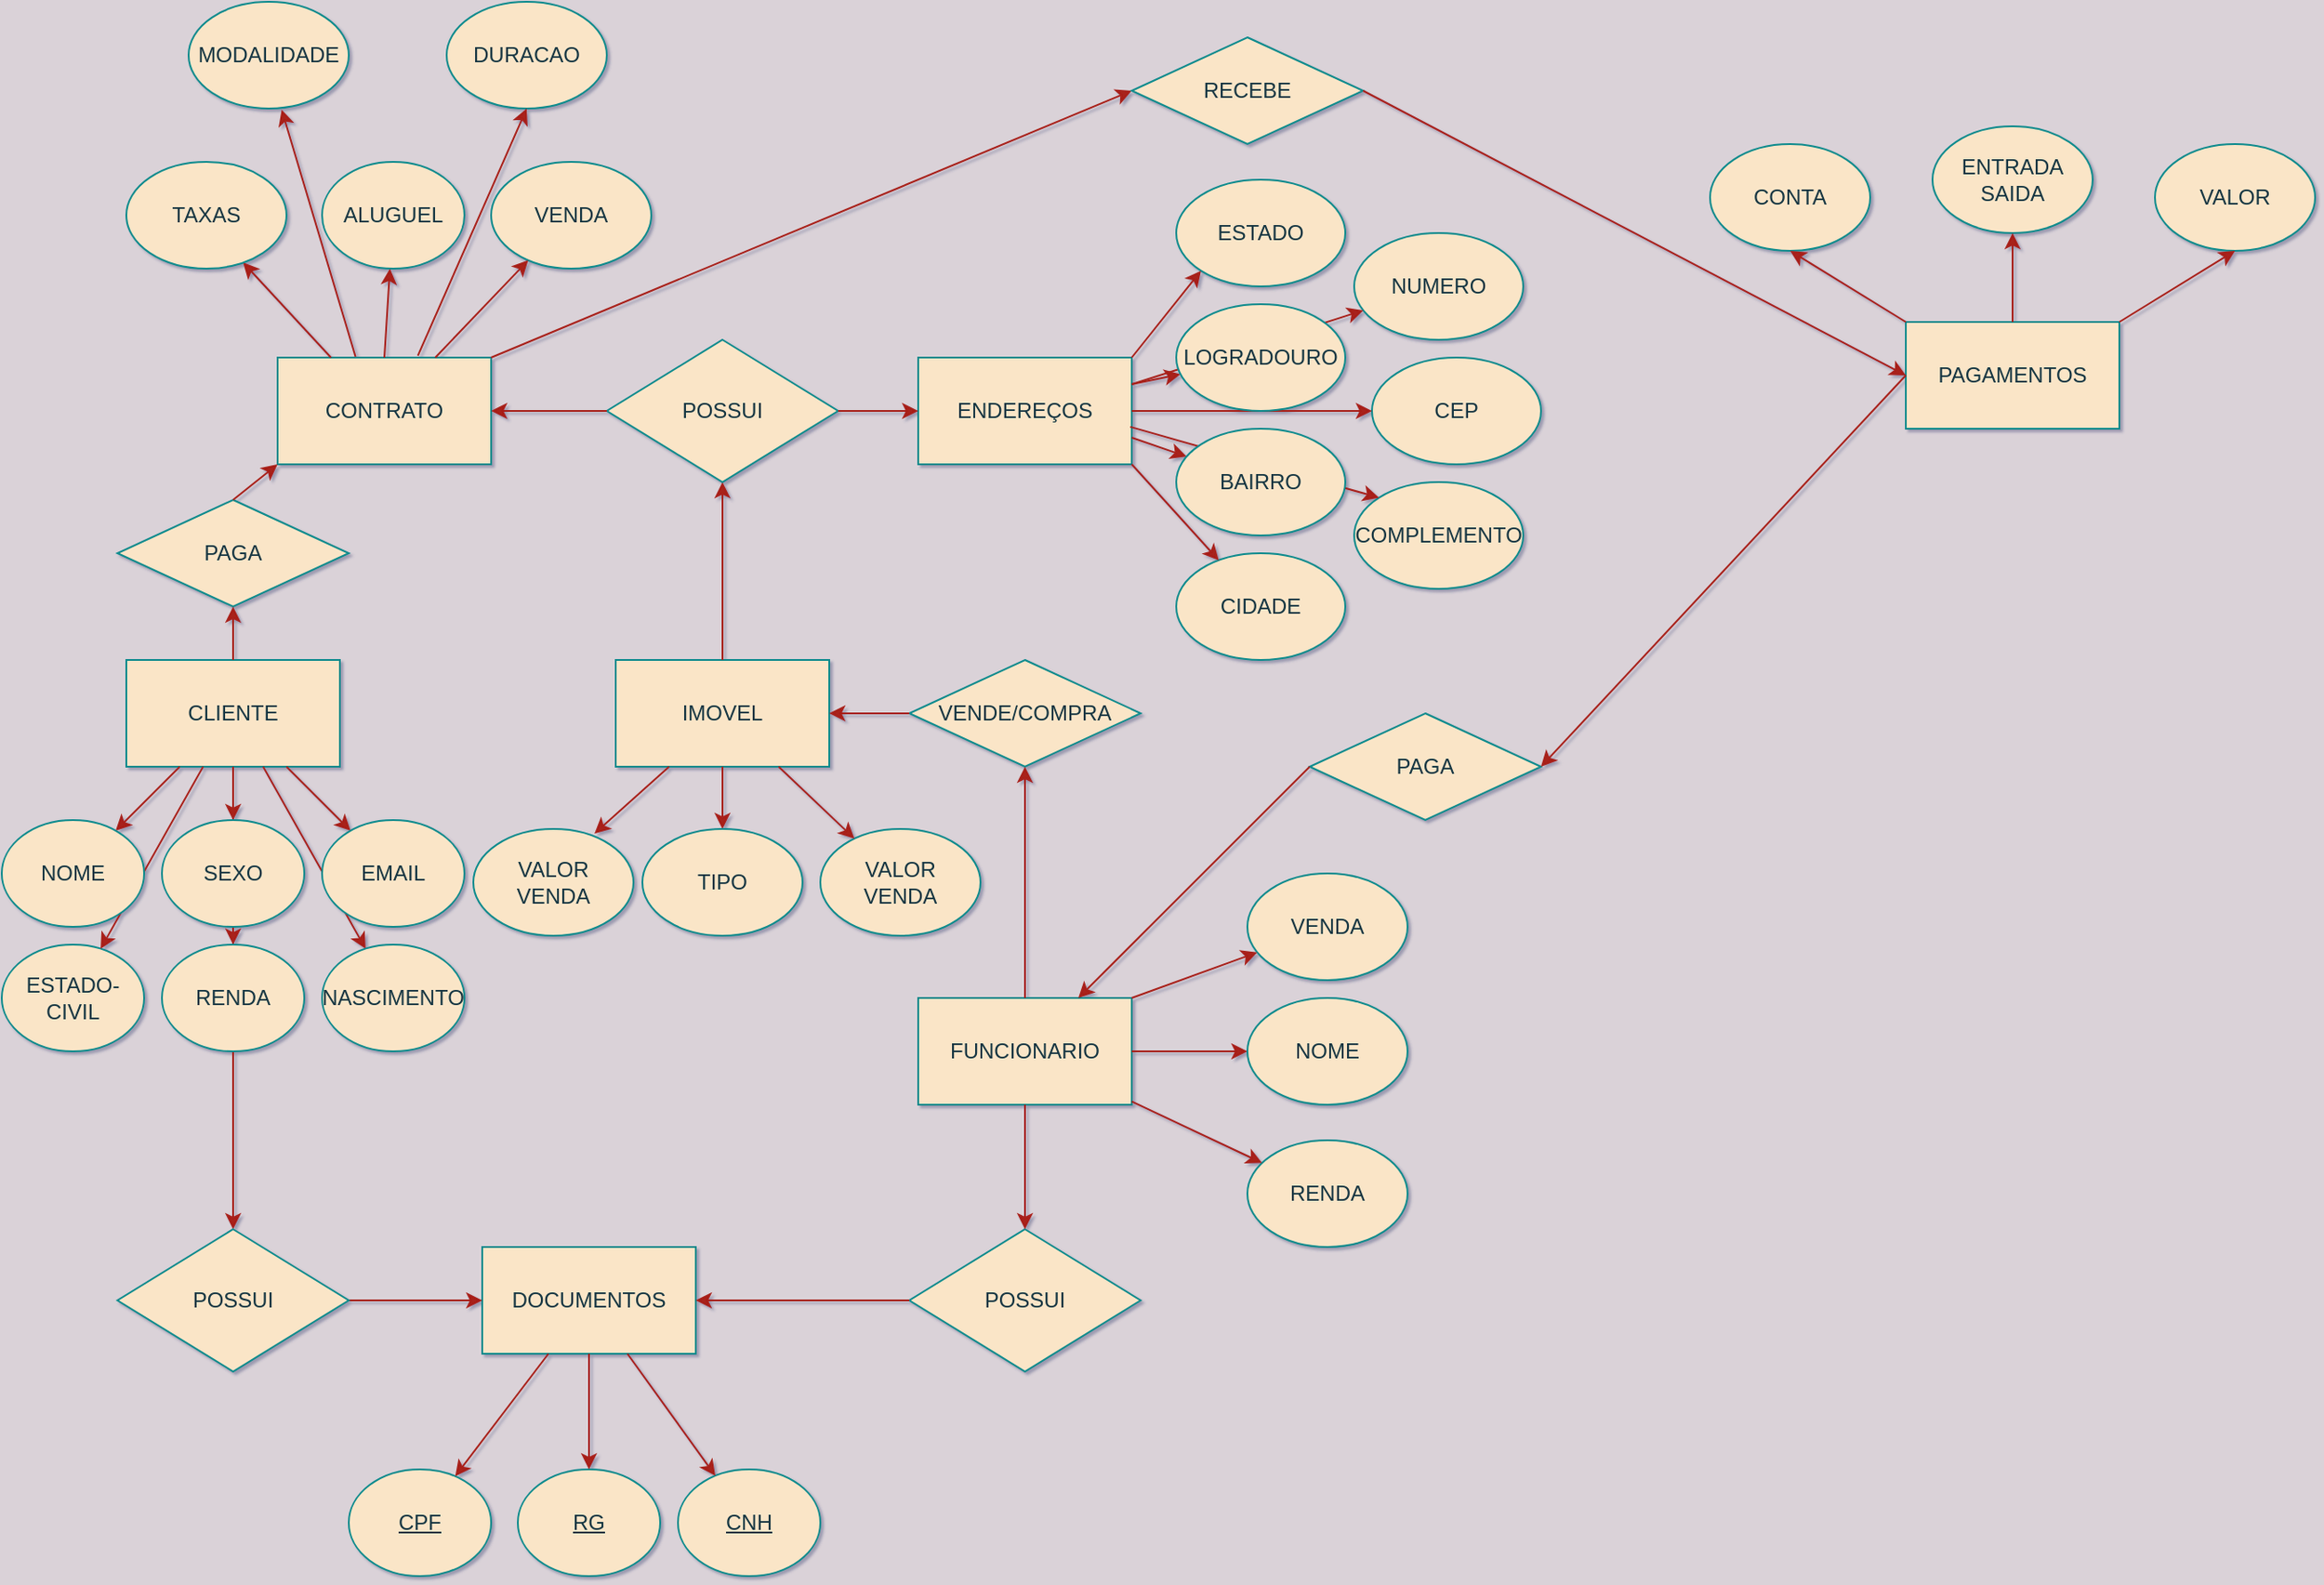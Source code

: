 <mxfile version="20.2.5" type="github">
  <diagram id="C5RBs43oDa-KdzZeNtuy" name="Page-1">
    <mxGraphModel dx="2044" dy="1763" grid="1" gridSize="10" guides="1" tooltips="1" connect="1" arrows="1" fold="1" page="1" pageScale="1" pageWidth="1169" pageHeight="827" background="#DAD2D8" math="0" shadow="1">
      <root>
        <mxCell id="WIyWlLk6GJQsqaUBKTNV-0" />
        <mxCell id="WIyWlLk6GJQsqaUBKTNV-1" parent="WIyWlLk6GJQsqaUBKTNV-0" />
        <mxCell id="qAUXwOdHfvN9G97VkupB-17" value="" style="edgeStyle=orthogonalEdgeStyle;rounded=0;orthogonalLoop=1;jettySize=auto;html=1;labelBackgroundColor=#DAD2D8;strokeColor=#A8201A;fontColor=#143642;" edge="1" parent="WIyWlLk6GJQsqaUBKTNV-1" source="qAUXwOdHfvN9G97VkupB-0" target="qAUXwOdHfvN9G97VkupB-10">
          <mxGeometry relative="1" as="geometry" />
        </mxCell>
        <mxCell id="qAUXwOdHfvN9G97VkupB-0" value="CLIENTE" style="rounded=0;whiteSpace=wrap;html=1;fillColor=#FAE5C7;strokeColor=#0F8B8D;fontColor=#143642;" vertex="1" parent="WIyWlLk6GJQsqaUBKTNV-1">
          <mxGeometry x="570" y="-30" width="120" height="60" as="geometry" />
        </mxCell>
        <mxCell id="qAUXwOdHfvN9G97VkupB-1" value="IMOVEL" style="rounded=0;whiteSpace=wrap;html=1;fillColor=#FAE5C7;strokeColor=#0F8B8D;fontColor=#143642;" vertex="1" parent="WIyWlLk6GJQsqaUBKTNV-1">
          <mxGeometry x="845" y="-30" width="120" height="60" as="geometry" />
        </mxCell>
        <mxCell id="qAUXwOdHfvN9G97VkupB-2" value="FUNCIONARIO" style="rounded=0;whiteSpace=wrap;html=1;fillColor=#FAE5C7;strokeColor=#0F8B8D;fontColor=#143642;" vertex="1" parent="WIyWlLk6GJQsqaUBKTNV-1">
          <mxGeometry x="1015" y="160" width="120" height="60" as="geometry" />
        </mxCell>
        <mxCell id="qAUXwOdHfvN9G97VkupB-3" value="ENDEREÇOS" style="rounded=0;whiteSpace=wrap;html=1;fillColor=#FAE5C7;strokeColor=#0F8B8D;fontColor=#143642;" vertex="1" parent="WIyWlLk6GJQsqaUBKTNV-1">
          <mxGeometry x="1015" y="-200" width="120" height="60" as="geometry" />
        </mxCell>
        <mxCell id="qAUXwOdHfvN9G97VkupB-4" value="DOCUMENTOS" style="rounded=0;whiteSpace=wrap;html=1;fillColor=#FAE5C7;strokeColor=#0F8B8D;fontColor=#143642;" vertex="1" parent="WIyWlLk6GJQsqaUBKTNV-1">
          <mxGeometry x="770" y="300" width="120" height="60" as="geometry" />
        </mxCell>
        <mxCell id="qAUXwOdHfvN9G97VkupB-11" value="ESTADO-CIVIL" style="ellipse;whiteSpace=wrap;html=1;fillColor=#FAE5C7;strokeColor=#0F8B8D;fontColor=#143642;rounded=0;" vertex="1" parent="WIyWlLk6GJQsqaUBKTNV-1">
          <mxGeometry x="500" y="130" width="80" height="60" as="geometry" />
        </mxCell>
        <mxCell id="qAUXwOdHfvN9G97VkupB-12" value="" style="endArrow=classic;html=1;rounded=0;exitX=1;exitY=0.5;exitDx=0;exitDy=0;labelBackgroundColor=#DAD2D8;strokeColor=#A8201A;fontColor=#143642;" edge="1" parent="WIyWlLk6GJQsqaUBKTNV-1" source="qAUXwOdHfvN9G97VkupB-24" target="qAUXwOdHfvN9G97VkupB-4">
          <mxGeometry width="50" height="50" relative="1" as="geometry">
            <mxPoint x="650" y="260" as="sourcePoint" />
            <mxPoint x="670.0" y="350" as="targetPoint" />
          </mxGeometry>
        </mxCell>
        <mxCell id="qAUXwOdHfvN9G97VkupB-13" value="" style="endArrow=classic;html=1;rounded=0;labelBackgroundColor=#DAD2D8;strokeColor=#A8201A;fontColor=#143642;" edge="1" parent="WIyWlLk6GJQsqaUBKTNV-1" source="qAUXwOdHfvN9G97VkupB-0" target="qAUXwOdHfvN9G97VkupB-9">
          <mxGeometry width="50" height="50" relative="1" as="geometry">
            <mxPoint x="790" y="170" as="sourcePoint" />
            <mxPoint x="840" y="120" as="targetPoint" />
          </mxGeometry>
        </mxCell>
        <mxCell id="qAUXwOdHfvN9G97VkupB-14" value="" style="endArrow=classic;html=1;rounded=0;labelBackgroundColor=#DAD2D8;strokeColor=#A8201A;fontColor=#143642;" edge="1" parent="WIyWlLk6GJQsqaUBKTNV-1" source="qAUXwOdHfvN9G97VkupB-0" target="qAUXwOdHfvN9G97VkupB-7">
          <mxGeometry width="50" height="50" relative="1" as="geometry">
            <mxPoint x="670" y="40" as="sourcePoint" />
            <mxPoint x="706" y="76" as="targetPoint" />
          </mxGeometry>
        </mxCell>
        <mxCell id="qAUXwOdHfvN9G97VkupB-15" value="" style="endArrow=classic;html=1;rounded=0;labelBackgroundColor=#DAD2D8;strokeColor=#A8201A;fontColor=#143642;" edge="1" parent="WIyWlLk6GJQsqaUBKTNV-1" source="qAUXwOdHfvN9G97VkupB-0" target="qAUXwOdHfvN9G97VkupB-8">
          <mxGeometry width="50" height="50" relative="1" as="geometry">
            <mxPoint x="680" y="50" as="sourcePoint" />
            <mxPoint x="716" y="86" as="targetPoint" />
          </mxGeometry>
        </mxCell>
        <mxCell id="qAUXwOdHfvN9G97VkupB-16" value="" style="endArrow=classic;html=1;rounded=0;entryX=0.5;entryY=0;entryDx=0;entryDy=0;labelBackgroundColor=#DAD2D8;strokeColor=#A8201A;fontColor=#143642;" edge="1" parent="WIyWlLk6GJQsqaUBKTNV-1" source="qAUXwOdHfvN9G97VkupB-0" target="qAUXwOdHfvN9G97VkupB-24">
          <mxGeometry width="50" height="50" relative="1" as="geometry">
            <mxPoint x="790" y="170" as="sourcePoint" />
            <mxPoint x="630" y="320" as="targetPoint" />
          </mxGeometry>
        </mxCell>
        <mxCell id="qAUXwOdHfvN9G97VkupB-10" value="RENDA&lt;br&gt;" style="ellipse;whiteSpace=wrap;html=1;fillColor=#FAE5C7;strokeColor=#0F8B8D;fontColor=#143642;rounded=0;" vertex="1" parent="WIyWlLk6GJQsqaUBKTNV-1">
          <mxGeometry x="590" y="130" width="80" height="60" as="geometry" />
        </mxCell>
        <mxCell id="qAUXwOdHfvN9G97VkupB-7" value="SEXO" style="ellipse;whiteSpace=wrap;html=1;fillColor=#FAE5C7;strokeColor=#0F8B8D;fontColor=#143642;rounded=0;" vertex="1" parent="WIyWlLk6GJQsqaUBKTNV-1">
          <mxGeometry x="590" y="60" width="80" height="60" as="geometry" />
        </mxCell>
        <mxCell id="qAUXwOdHfvN9G97VkupB-20" value="" style="endArrow=classic;html=1;rounded=0;labelBackgroundColor=#DAD2D8;strokeColor=#A8201A;fontColor=#143642;" edge="1" parent="WIyWlLk6GJQsqaUBKTNV-1" source="qAUXwOdHfvN9G97VkupB-0" target="qAUXwOdHfvN9G97VkupB-19">
          <mxGeometry width="50" height="50" relative="1" as="geometry">
            <mxPoint x="790" y="240" as="sourcePoint" />
            <mxPoint x="840" y="190" as="targetPoint" />
          </mxGeometry>
        </mxCell>
        <mxCell id="qAUXwOdHfvN9G97VkupB-19" value="NASCIMENTO" style="ellipse;whiteSpace=wrap;html=1;fillColor=#FAE5C7;strokeColor=#0F8B8D;fontColor=#143642;rounded=0;" vertex="1" parent="WIyWlLk6GJQsqaUBKTNV-1">
          <mxGeometry x="680" y="130" width="80" height="60" as="geometry" />
        </mxCell>
        <mxCell id="qAUXwOdHfvN9G97VkupB-9" value="EMAIL" style="ellipse;whiteSpace=wrap;html=1;shadow=0;fillColor=#FAE5C7;strokeColor=#0F8B8D;fontColor=#143642;rounded=0;" vertex="1" parent="WIyWlLk6GJQsqaUBKTNV-1">
          <mxGeometry x="680" y="60" width="80" height="60" as="geometry" />
        </mxCell>
        <mxCell id="qAUXwOdHfvN9G97VkupB-21" value="" style="endArrow=classic;html=1;rounded=0;labelBackgroundColor=#DAD2D8;strokeColor=#A8201A;fontColor=#143642;" edge="1" parent="WIyWlLk6GJQsqaUBKTNV-1" source="qAUXwOdHfvN9G97VkupB-0" target="qAUXwOdHfvN9G97VkupB-11">
          <mxGeometry width="50" height="50" relative="1" as="geometry">
            <mxPoint x="790" y="240" as="sourcePoint" />
            <mxPoint x="840" y="190" as="targetPoint" />
          </mxGeometry>
        </mxCell>
        <mxCell id="qAUXwOdHfvN9G97VkupB-8" value="NOME" style="ellipse;whiteSpace=wrap;html=1;fillColor=#FAE5C7;strokeColor=#0F8B8D;fontColor=#143642;rounded=0;" vertex="1" parent="WIyWlLk6GJQsqaUBKTNV-1">
          <mxGeometry x="500" y="60" width="80" height="60" as="geometry" />
        </mxCell>
        <mxCell id="qAUXwOdHfvN9G97VkupB-22" value="&lt;u&gt;RG&lt;/u&gt;" style="ellipse;whiteSpace=wrap;html=1;fillColor=#FAE5C7;strokeColor=#0F8B8D;fontColor=#143642;rounded=0;" vertex="1" parent="WIyWlLk6GJQsqaUBKTNV-1">
          <mxGeometry x="790" y="425" width="80" height="60" as="geometry" />
        </mxCell>
        <mxCell id="qAUXwOdHfvN9G97VkupB-23" value="" style="endArrow=classic;html=1;rounded=0;labelBackgroundColor=#DAD2D8;strokeColor=#A8201A;fontColor=#143642;" edge="1" parent="WIyWlLk6GJQsqaUBKTNV-1" source="qAUXwOdHfvN9G97VkupB-4" target="qAUXwOdHfvN9G97VkupB-22">
          <mxGeometry width="50" height="50" relative="1" as="geometry">
            <mxPoint x="750" y="340" as="sourcePoint" />
            <mxPoint x="800" y="290" as="targetPoint" />
          </mxGeometry>
        </mxCell>
        <mxCell id="qAUXwOdHfvN9G97VkupB-24" value="POSSUI" style="rhombus;whiteSpace=wrap;html=1;shadow=0;fillColor=#FAE5C7;strokeColor=#0F8B8D;fontColor=#143642;rounded=0;" vertex="1" parent="WIyWlLk6GJQsqaUBKTNV-1">
          <mxGeometry x="565" y="290" width="130" height="80" as="geometry" />
        </mxCell>
        <mxCell id="qAUXwOdHfvN9G97VkupB-25" value="&lt;u&gt;CPF&lt;/u&gt;" style="ellipse;whiteSpace=wrap;html=1;fillColor=#FAE5C7;strokeColor=#0F8B8D;fontColor=#143642;rounded=0;" vertex="1" parent="WIyWlLk6GJQsqaUBKTNV-1">
          <mxGeometry x="695" y="425" width="80" height="60" as="geometry" />
        </mxCell>
        <mxCell id="qAUXwOdHfvN9G97VkupB-26" value="&lt;u&gt;CNH&lt;/u&gt;" style="ellipse;whiteSpace=wrap;html=1;fillColor=#FAE5C7;strokeColor=#0F8B8D;fontColor=#143642;rounded=0;" vertex="1" parent="WIyWlLk6GJQsqaUBKTNV-1">
          <mxGeometry x="880" y="425" width="80" height="60" as="geometry" />
        </mxCell>
        <mxCell id="qAUXwOdHfvN9G97VkupB-28" value="" style="endArrow=classic;html=1;rounded=0;labelBackgroundColor=#DAD2D8;strokeColor=#A8201A;fontColor=#143642;" edge="1" parent="WIyWlLk6GJQsqaUBKTNV-1" source="qAUXwOdHfvN9G97VkupB-4" target="qAUXwOdHfvN9G97VkupB-25">
          <mxGeometry width="50" height="50" relative="1" as="geometry">
            <mxPoint x="750" y="460" as="sourcePoint" />
            <mxPoint x="800" y="410" as="targetPoint" />
          </mxGeometry>
        </mxCell>
        <mxCell id="qAUXwOdHfvN9G97VkupB-29" value="" style="endArrow=classic;html=1;rounded=0;labelBackgroundColor=#DAD2D8;strokeColor=#A8201A;fontColor=#143642;" edge="1" parent="WIyWlLk6GJQsqaUBKTNV-1" source="qAUXwOdHfvN9G97VkupB-4" target="qAUXwOdHfvN9G97VkupB-26">
          <mxGeometry width="50" height="50" relative="1" as="geometry">
            <mxPoint x="817.147" y="370" as="sourcePoint" />
            <mxPoint x="764.677" y="438.881" as="targetPoint" />
          </mxGeometry>
        </mxCell>
        <mxCell id="qAUXwOdHfvN9G97VkupB-30" value="POSSUI" style="rhombus;whiteSpace=wrap;html=1;shadow=0;fillColor=#FAE5C7;strokeColor=#0F8B8D;fontColor=#143642;rounded=0;" vertex="1" parent="WIyWlLk6GJQsqaUBKTNV-1">
          <mxGeometry x="1010" y="290" width="130" height="80" as="geometry" />
        </mxCell>
        <mxCell id="qAUXwOdHfvN9G97VkupB-31" value="" style="endArrow=classic;html=1;rounded=0;labelBackgroundColor=#DAD2D8;strokeColor=#A8201A;fontColor=#143642;" edge="1" parent="WIyWlLk6GJQsqaUBKTNV-1" source="qAUXwOdHfvN9G97VkupB-30" target="qAUXwOdHfvN9G97VkupB-4">
          <mxGeometry width="50" height="50" relative="1" as="geometry">
            <mxPoint x="840" y="290" as="sourcePoint" />
            <mxPoint x="890" y="240" as="targetPoint" />
          </mxGeometry>
        </mxCell>
        <mxCell id="qAUXwOdHfvN9G97VkupB-32" value="" style="endArrow=classic;html=1;rounded=0;entryX=0.5;entryY=0;entryDx=0;entryDy=0;labelBackgroundColor=#DAD2D8;strokeColor=#A8201A;fontColor=#143642;" edge="1" parent="WIyWlLk6GJQsqaUBKTNV-1" source="qAUXwOdHfvN9G97VkupB-2" target="qAUXwOdHfvN9G97VkupB-30">
          <mxGeometry width="50" height="50" relative="1" as="geometry">
            <mxPoint x="840" y="290" as="sourcePoint" />
            <mxPoint x="890" y="240" as="targetPoint" />
          </mxGeometry>
        </mxCell>
        <mxCell id="qAUXwOdHfvN9G97VkupB-33" value="" style="endArrow=classic;html=1;rounded=0;exitX=1;exitY=0.5;exitDx=0;exitDy=0;labelBackgroundColor=#DAD2D8;strokeColor=#A8201A;fontColor=#143642;" edge="1" parent="WIyWlLk6GJQsqaUBKTNV-1" source="qAUXwOdHfvN9G97VkupB-2" target="qAUXwOdHfvN9G97VkupB-34">
          <mxGeometry width="50" height="50" relative="1" as="geometry">
            <mxPoint x="1030" y="180" as="sourcePoint" />
            <mxPoint x="1210" y="190" as="targetPoint" />
          </mxGeometry>
        </mxCell>
        <mxCell id="qAUXwOdHfvN9G97VkupB-34" value="NOME" style="ellipse;whiteSpace=wrap;html=1;shadow=0;fillColor=#FAE5C7;strokeColor=#0F8B8D;fontColor=#143642;rounded=0;" vertex="1" parent="WIyWlLk6GJQsqaUBKTNV-1">
          <mxGeometry x="1200" y="160" width="90" height="60" as="geometry" />
        </mxCell>
        <mxCell id="qAUXwOdHfvN9G97VkupB-35" value="VENDA" style="ellipse;whiteSpace=wrap;html=1;shadow=0;fillColor=#FAE5C7;strokeColor=#0F8B8D;fontColor=#143642;rounded=0;" vertex="1" parent="WIyWlLk6GJQsqaUBKTNV-1">
          <mxGeometry x="1200" y="90" width="90" height="60" as="geometry" />
        </mxCell>
        <mxCell id="qAUXwOdHfvN9G97VkupB-37" value="RENDA" style="ellipse;whiteSpace=wrap;html=1;shadow=0;fillColor=#FAE5C7;strokeColor=#0F8B8D;fontColor=#143642;rounded=0;" vertex="1" parent="WIyWlLk6GJQsqaUBKTNV-1">
          <mxGeometry x="1200" y="240" width="90" height="60" as="geometry" />
        </mxCell>
        <mxCell id="qAUXwOdHfvN9G97VkupB-38" value="" style="endArrow=classic;html=1;rounded=0;labelBackgroundColor=#DAD2D8;strokeColor=#A8201A;fontColor=#143642;" edge="1" parent="WIyWlLk6GJQsqaUBKTNV-1" source="qAUXwOdHfvN9G97VkupB-2" target="qAUXwOdHfvN9G97VkupB-37">
          <mxGeometry width="50" height="50" relative="1" as="geometry">
            <mxPoint x="1145" y="200" as="sourcePoint" />
            <mxPoint x="1210" y="200" as="targetPoint" />
          </mxGeometry>
        </mxCell>
        <mxCell id="qAUXwOdHfvN9G97VkupB-39" value="" style="endArrow=classic;html=1;rounded=0;exitX=1;exitY=0;exitDx=0;exitDy=0;labelBackgroundColor=#DAD2D8;strokeColor=#A8201A;fontColor=#143642;" edge="1" parent="WIyWlLk6GJQsqaUBKTNV-1" source="qAUXwOdHfvN9G97VkupB-2" target="qAUXwOdHfvN9G97VkupB-35">
          <mxGeometry width="50" height="50" relative="1" as="geometry">
            <mxPoint x="1145" y="228.235" as="sourcePoint" />
            <mxPoint x="1218.236" y="262.7" as="targetPoint" />
          </mxGeometry>
        </mxCell>
        <mxCell id="qAUXwOdHfvN9G97VkupB-40" value="VENDE/COMPRA" style="rhombus;whiteSpace=wrap;html=1;shadow=0;fillColor=#FAE5C7;strokeColor=#0F8B8D;fontColor=#143642;rounded=0;" vertex="1" parent="WIyWlLk6GJQsqaUBKTNV-1">
          <mxGeometry x="1010" y="-30" width="130" height="60" as="geometry" />
        </mxCell>
        <mxCell id="qAUXwOdHfvN9G97VkupB-41" value="" style="endArrow=classic;html=1;rounded=0;entryX=0.5;entryY=1;entryDx=0;entryDy=0;labelBackgroundColor=#DAD2D8;strokeColor=#A8201A;fontColor=#143642;" edge="1" parent="WIyWlLk6GJQsqaUBKTNV-1" source="qAUXwOdHfvN9G97VkupB-2" target="qAUXwOdHfvN9G97VkupB-40">
          <mxGeometry width="50" height="50" relative="1" as="geometry">
            <mxPoint x="920" y="80" as="sourcePoint" />
            <mxPoint x="970" y="30" as="targetPoint" />
          </mxGeometry>
        </mxCell>
        <mxCell id="qAUXwOdHfvN9G97VkupB-42" value="" style="endArrow=classic;html=1;rounded=0;entryX=1;entryY=0.5;entryDx=0;entryDy=0;labelBackgroundColor=#DAD2D8;strokeColor=#A8201A;fontColor=#143642;" edge="1" parent="WIyWlLk6GJQsqaUBKTNV-1" source="qAUXwOdHfvN9G97VkupB-40" target="qAUXwOdHfvN9G97VkupB-1">
          <mxGeometry width="50" height="50" relative="1" as="geometry">
            <mxPoint x="920" y="80" as="sourcePoint" />
            <mxPoint x="970" y="30" as="targetPoint" />
          </mxGeometry>
        </mxCell>
        <mxCell id="qAUXwOdHfvN9G97VkupB-43" value="" style="endArrow=classic;html=1;rounded=0;exitX=0.5;exitY=0;exitDx=0;exitDy=0;entryX=0.5;entryY=1;entryDx=0;entryDy=0;labelBackgroundColor=#DAD2D8;strokeColor=#A8201A;fontColor=#143642;" edge="1" parent="WIyWlLk6GJQsqaUBKTNV-1" source="qAUXwOdHfvN9G97VkupB-1" target="qAUXwOdHfvN9G97VkupB-44">
          <mxGeometry width="50" height="50" relative="1" as="geometry">
            <mxPoint x="920" y="-40" as="sourcePoint" />
            <mxPoint x="900" y="-130" as="targetPoint" />
          </mxGeometry>
        </mxCell>
        <mxCell id="qAUXwOdHfvN9G97VkupB-44" value="POSSUI" style="rhombus;whiteSpace=wrap;html=1;shadow=0;fillColor=#FAE5C7;strokeColor=#0F8B8D;fontColor=#143642;rounded=0;" vertex="1" parent="WIyWlLk6GJQsqaUBKTNV-1">
          <mxGeometry x="840" y="-210" width="130" height="80" as="geometry" />
        </mxCell>
        <mxCell id="qAUXwOdHfvN9G97VkupB-45" value="" style="endArrow=classic;html=1;rounded=0;exitX=1;exitY=0.5;exitDx=0;exitDy=0;labelBackgroundColor=#DAD2D8;strokeColor=#A8201A;fontColor=#143642;" edge="1" parent="WIyWlLk6GJQsqaUBKTNV-1" source="qAUXwOdHfvN9G97VkupB-44" target="qAUXwOdHfvN9G97VkupB-3">
          <mxGeometry width="50" height="50" relative="1" as="geometry">
            <mxPoint x="920" y="-50" as="sourcePoint" />
            <mxPoint x="970" y="-100" as="targetPoint" />
          </mxGeometry>
        </mxCell>
        <mxCell id="qAUXwOdHfvN9G97VkupB-47" value="VALOR&lt;br&gt;VENDA" style="ellipse;whiteSpace=wrap;html=1;shadow=0;fillColor=#FAE5C7;strokeColor=#0F8B8D;fontColor=#143642;rounded=0;" vertex="1" parent="WIyWlLk6GJQsqaUBKTNV-1">
          <mxGeometry x="960" y="65" width="90" height="60" as="geometry" />
        </mxCell>
        <mxCell id="qAUXwOdHfvN9G97VkupB-49" value="CONTRATO" style="rounded=0;whiteSpace=wrap;html=1;shadow=0;fillColor=#FAE5C7;strokeColor=#0F8B8D;fontColor=#143642;" vertex="1" parent="WIyWlLk6GJQsqaUBKTNV-1">
          <mxGeometry x="655" y="-200" width="120" height="60" as="geometry" />
        </mxCell>
        <mxCell id="qAUXwOdHfvN9G97VkupB-50" value="" style="endArrow=classic;html=1;rounded=0;labelBackgroundColor=#DAD2D8;strokeColor=#A8201A;fontColor=#143642;" edge="1" parent="WIyWlLk6GJQsqaUBKTNV-1" source="qAUXwOdHfvN9G97VkupB-1" target="qAUXwOdHfvN9G97VkupB-46">
          <mxGeometry width="50" height="50" relative="1" as="geometry">
            <mxPoint x="920" y="90" as="sourcePoint" />
            <mxPoint x="970" y="40" as="targetPoint" />
          </mxGeometry>
        </mxCell>
        <mxCell id="qAUXwOdHfvN9G97VkupB-51" value="" style="endArrow=classic;html=1;rounded=0;labelBackgroundColor=#DAD2D8;strokeColor=#A8201A;fontColor=#143642;" edge="1" parent="WIyWlLk6GJQsqaUBKTNV-1" source="qAUXwOdHfvN9G97VkupB-1" target="qAUXwOdHfvN9G97VkupB-47">
          <mxGeometry width="50" height="50" relative="1" as="geometry">
            <mxPoint x="920" y="90" as="sourcePoint" />
            <mxPoint x="970" y="40" as="targetPoint" />
          </mxGeometry>
        </mxCell>
        <mxCell id="qAUXwOdHfvN9G97VkupB-46" value="TIPO" style="ellipse;whiteSpace=wrap;html=1;shadow=0;fillColor=#FAE5C7;strokeColor=#0F8B8D;fontColor=#143642;rounded=0;" vertex="1" parent="WIyWlLk6GJQsqaUBKTNV-1">
          <mxGeometry x="860" y="65" width="90" height="60" as="geometry" />
        </mxCell>
        <mxCell id="qAUXwOdHfvN9G97VkupB-52" value="VALOR&lt;br&gt;VENDA" style="ellipse;whiteSpace=wrap;html=1;shadow=0;fillColor=#FAE5C7;strokeColor=#0F8B8D;fontColor=#143642;rounded=0;" vertex="1" parent="WIyWlLk6GJQsqaUBKTNV-1">
          <mxGeometry x="765" y="65" width="90" height="60" as="geometry" />
        </mxCell>
        <mxCell id="qAUXwOdHfvN9G97VkupB-54" value="" style="endArrow=classic;html=1;rounded=0;exitX=0.25;exitY=1;exitDx=0;exitDy=0;entryX=0.756;entryY=0.044;entryDx=0;entryDy=0;entryPerimeter=0;labelBackgroundColor=#DAD2D8;strokeColor=#A8201A;fontColor=#143642;" edge="1" parent="WIyWlLk6GJQsqaUBKTNV-1" source="qAUXwOdHfvN9G97VkupB-1" target="qAUXwOdHfvN9G97VkupB-52">
          <mxGeometry width="50" height="50" relative="1" as="geometry">
            <mxPoint x="920" y="30" as="sourcePoint" />
            <mxPoint x="970" y="-20" as="targetPoint" />
          </mxGeometry>
        </mxCell>
        <mxCell id="qAUXwOdHfvN9G97VkupB-55" value="" style="endArrow=classic;html=1;rounded=0;exitX=0;exitY=0.5;exitDx=0;exitDy=0;entryX=1;entryY=0.5;entryDx=0;entryDy=0;labelBackgroundColor=#DAD2D8;strokeColor=#A8201A;fontColor=#143642;" edge="1" parent="WIyWlLk6GJQsqaUBKTNV-1" source="qAUXwOdHfvN9G97VkupB-44" target="qAUXwOdHfvN9G97VkupB-49">
          <mxGeometry width="50" height="50" relative="1" as="geometry">
            <mxPoint x="920" y="-90" as="sourcePoint" />
            <mxPoint x="970" y="-140" as="targetPoint" />
          </mxGeometry>
        </mxCell>
        <mxCell id="qAUXwOdHfvN9G97VkupB-56" value="" style="endArrow=classic;html=1;rounded=0;exitX=0.5;exitY=0;exitDx=0;exitDy=0;labelBackgroundColor=#DAD2D8;strokeColor=#A8201A;fontColor=#143642;" edge="1" parent="WIyWlLk6GJQsqaUBKTNV-1" source="qAUXwOdHfvN9G97VkupB-49" target="qAUXwOdHfvN9G97VkupB-57">
          <mxGeometry width="50" height="50" relative="1" as="geometry">
            <mxPoint x="920" y="-210" as="sourcePoint" />
            <mxPoint x="720" y="-250" as="targetPoint" />
          </mxGeometry>
        </mxCell>
        <mxCell id="qAUXwOdHfvN9G97VkupB-61" value="VENDA" style="ellipse;whiteSpace=wrap;html=1;shadow=0;fillColor=#FAE5C7;strokeColor=#0F8B8D;fontColor=#143642;rounded=0;" vertex="1" parent="WIyWlLk6GJQsqaUBKTNV-1">
          <mxGeometry x="775" y="-310" width="90" height="60" as="geometry" />
        </mxCell>
        <mxCell id="qAUXwOdHfvN9G97VkupB-62" value="" style="endArrow=classic;html=1;rounded=0;labelBackgroundColor=#DAD2D8;strokeColor=#A8201A;fontColor=#143642;" edge="1" parent="WIyWlLk6GJQsqaUBKTNV-1" source="qAUXwOdHfvN9G97VkupB-49" target="qAUXwOdHfvN9G97VkupB-61">
          <mxGeometry width="50" height="50" relative="1" as="geometry">
            <mxPoint x="790" y="-90" as="sourcePoint" />
            <mxPoint x="840" y="-140" as="targetPoint" />
          </mxGeometry>
        </mxCell>
        <mxCell id="qAUXwOdHfvN9G97VkupB-65" value="CIDADE" style="ellipse;whiteSpace=wrap;html=1;shadow=0;fillColor=#FAE5C7;strokeColor=#0F8B8D;fontColor=#143642;rounded=0;" vertex="1" parent="WIyWlLk6GJQsqaUBKTNV-1">
          <mxGeometry x="1160" y="-90" width="95" height="60" as="geometry" />
        </mxCell>
        <mxCell id="qAUXwOdHfvN9G97VkupB-66" value="ESTADO" style="ellipse;whiteSpace=wrap;html=1;shadow=0;fillColor=#FAE5C7;strokeColor=#0F8B8D;fontColor=#143642;rounded=0;" vertex="1" parent="WIyWlLk6GJQsqaUBKTNV-1">
          <mxGeometry x="1160" y="-300" width="95" height="60" as="geometry" />
        </mxCell>
        <mxCell id="qAUXwOdHfvN9G97VkupB-67" value="NUMERO" style="ellipse;whiteSpace=wrap;html=1;shadow=0;fillColor=#FAE5C7;strokeColor=#0F8B8D;fontColor=#143642;rounded=0;" vertex="1" parent="WIyWlLk6GJQsqaUBKTNV-1">
          <mxGeometry x="1260" y="-270" width="95" height="60" as="geometry" />
        </mxCell>
        <mxCell id="qAUXwOdHfvN9G97VkupB-68" value="CEP" style="ellipse;whiteSpace=wrap;html=1;shadow=0;fillColor=#FAE5C7;strokeColor=#0F8B8D;fontColor=#143642;rounded=0;" vertex="1" parent="WIyWlLk6GJQsqaUBKTNV-1">
          <mxGeometry x="1270" y="-200" width="95" height="60" as="geometry" />
        </mxCell>
        <mxCell id="qAUXwOdHfvN9G97VkupB-69" value="" style="endArrow=classic;html=1;rounded=0;exitX=1;exitY=1;exitDx=0;exitDy=0;labelBackgroundColor=#DAD2D8;strokeColor=#A8201A;fontColor=#143642;" edge="1" parent="WIyWlLk6GJQsqaUBKTNV-1" source="qAUXwOdHfvN9G97VkupB-3" target="qAUXwOdHfvN9G97VkupB-65">
          <mxGeometry width="50" height="50" relative="1" as="geometry">
            <mxPoint x="1010" y="-90" as="sourcePoint" />
            <mxPoint x="1060" y="-140" as="targetPoint" />
          </mxGeometry>
        </mxCell>
        <mxCell id="qAUXwOdHfvN9G97VkupB-70" value="" style="endArrow=classic;html=1;rounded=0;exitX=1;exitY=0.75;exitDx=0;exitDy=0;labelBackgroundColor=#DAD2D8;strokeColor=#A8201A;fontColor=#143642;" edge="1" parent="WIyWlLk6GJQsqaUBKTNV-1" source="qAUXwOdHfvN9G97VkupB-3" target="qAUXwOdHfvN9G97VkupB-64">
          <mxGeometry width="50" height="50" relative="1" as="geometry">
            <mxPoint x="1010" y="-90" as="sourcePoint" />
            <mxPoint x="1060" y="-140" as="targetPoint" />
          </mxGeometry>
        </mxCell>
        <mxCell id="qAUXwOdHfvN9G97VkupB-71" value="" style="endArrow=classic;html=1;rounded=0;exitX=1;exitY=0.25;exitDx=0;exitDy=0;labelBackgroundColor=#DAD2D8;strokeColor=#A8201A;fontColor=#143642;" edge="1" parent="WIyWlLk6GJQsqaUBKTNV-1" source="qAUXwOdHfvN9G97VkupB-3" target="qAUXwOdHfvN9G97VkupB-63">
          <mxGeometry width="50" height="50" relative="1" as="geometry">
            <mxPoint x="1140" y="-180" as="sourcePoint" />
            <mxPoint x="1060" y="-140" as="targetPoint" />
          </mxGeometry>
        </mxCell>
        <mxCell id="qAUXwOdHfvN9G97VkupB-72" value="COMPLEMENTO" style="ellipse;whiteSpace=wrap;html=1;shadow=0;fillColor=#FAE5C7;strokeColor=#0F8B8D;fontColor=#143642;rounded=0;" vertex="1" parent="WIyWlLk6GJQsqaUBKTNV-1">
          <mxGeometry x="1260" y="-130" width="95" height="60" as="geometry" />
        </mxCell>
        <mxCell id="qAUXwOdHfvN9G97VkupB-73" value="" style="endArrow=classic;html=1;rounded=0;exitX=1;exitY=0;exitDx=0;exitDy=0;entryX=0;entryY=1;entryDx=0;entryDy=0;labelBackgroundColor=#DAD2D8;strokeColor=#A8201A;fontColor=#143642;" edge="1" parent="WIyWlLk6GJQsqaUBKTNV-1" source="qAUXwOdHfvN9G97VkupB-3" target="qAUXwOdHfvN9G97VkupB-66">
          <mxGeometry width="50" height="50" relative="1" as="geometry">
            <mxPoint x="1230" y="-120" as="sourcePoint" />
            <mxPoint x="1280" y="-170" as="targetPoint" />
          </mxGeometry>
        </mxCell>
        <mxCell id="qAUXwOdHfvN9G97VkupB-75" value="" style="endArrow=classic;html=1;rounded=0;exitX=1;exitY=0.5;exitDx=0;exitDy=0;labelBackgroundColor=#DAD2D8;strokeColor=#A8201A;fontColor=#143642;" edge="1" parent="WIyWlLk6GJQsqaUBKTNV-1" source="qAUXwOdHfvN9G97VkupB-3" target="qAUXwOdHfvN9G97VkupB-68">
          <mxGeometry width="50" height="50" relative="1" as="geometry">
            <mxPoint x="1230" y="-120" as="sourcePoint" />
            <mxPoint x="1280" y="-170" as="targetPoint" />
          </mxGeometry>
        </mxCell>
        <mxCell id="qAUXwOdHfvN9G97VkupB-76" value="" style="endArrow=classic;html=1;rounded=0;exitX=0.993;exitY=0.649;exitDx=0;exitDy=0;exitPerimeter=0;entryX=0;entryY=0;entryDx=0;entryDy=0;labelBackgroundColor=#DAD2D8;strokeColor=#A8201A;fontColor=#143642;" edge="1" parent="WIyWlLk6GJQsqaUBKTNV-1" source="qAUXwOdHfvN9G97VkupB-3" target="qAUXwOdHfvN9G97VkupB-72">
          <mxGeometry width="50" height="50" relative="1" as="geometry">
            <mxPoint x="1230" y="-120" as="sourcePoint" />
            <mxPoint x="1280" y="-170" as="targetPoint" />
          </mxGeometry>
        </mxCell>
        <mxCell id="qAUXwOdHfvN9G97VkupB-77" value="" style="endArrow=classic;html=1;rounded=0;exitX=1;exitY=0.25;exitDx=0;exitDy=0;labelBackgroundColor=#DAD2D8;strokeColor=#A8201A;fontColor=#143642;" edge="1" parent="WIyWlLk6GJQsqaUBKTNV-1" source="qAUXwOdHfvN9G97VkupB-3" target="qAUXwOdHfvN9G97VkupB-67">
          <mxGeometry width="50" height="50" relative="1" as="geometry">
            <mxPoint x="1230" y="-120" as="sourcePoint" />
            <mxPoint x="1280" y="-170" as="targetPoint" />
          </mxGeometry>
        </mxCell>
        <mxCell id="qAUXwOdHfvN9G97VkupB-63" value="LOGRADOURO" style="ellipse;whiteSpace=wrap;html=1;shadow=0;fillColor=#FAE5C7;strokeColor=#0F8B8D;fontColor=#143642;rounded=0;" vertex="1" parent="WIyWlLk6GJQsqaUBKTNV-1">
          <mxGeometry x="1160" y="-230" width="95" height="60" as="geometry" />
        </mxCell>
        <mxCell id="qAUXwOdHfvN9G97VkupB-64" value="BAIRRO" style="ellipse;whiteSpace=wrap;html=1;shadow=0;fillColor=#FAE5C7;strokeColor=#0F8B8D;fontColor=#143642;rounded=0;" vertex="1" parent="WIyWlLk6GJQsqaUBKTNV-1">
          <mxGeometry x="1160" y="-160" width="95" height="60" as="geometry" />
        </mxCell>
        <mxCell id="qAUXwOdHfvN9G97VkupB-78" value="" style="endArrow=classic;html=1;rounded=0;exitX=0.25;exitY=0;exitDx=0;exitDy=0;entryX=0.729;entryY=0.943;entryDx=0;entryDy=0;entryPerimeter=0;labelBackgroundColor=#DAD2D8;strokeColor=#A8201A;fontColor=#143642;" edge="1" parent="WIyWlLk6GJQsqaUBKTNV-1" source="qAUXwOdHfvN9G97VkupB-49" target="qAUXwOdHfvN9G97VkupB-79">
          <mxGeometry width="50" height="50" relative="1" as="geometry">
            <mxPoint x="900" y="20" as="sourcePoint" />
            <mxPoint x="640" y="-250" as="targetPoint" />
          </mxGeometry>
        </mxCell>
        <mxCell id="qAUXwOdHfvN9G97VkupB-79" value="TAXAS" style="ellipse;whiteSpace=wrap;html=1;shadow=0;fillColor=#FAE5C7;strokeColor=#0F8B8D;fontColor=#143642;rounded=0;" vertex="1" parent="WIyWlLk6GJQsqaUBKTNV-1">
          <mxGeometry x="570" y="-310" width="90" height="60" as="geometry" />
        </mxCell>
        <mxCell id="qAUXwOdHfvN9G97VkupB-80" value="" style="endArrow=classic;html=1;rounded=0;exitX=0.365;exitY=-0.009;exitDx=0;exitDy=0;exitPerimeter=0;entryX=0.581;entryY=1.011;entryDx=0;entryDy=0;entryPerimeter=0;labelBackgroundColor=#DAD2D8;strokeColor=#A8201A;fontColor=#143642;" edge="1" parent="WIyWlLk6GJQsqaUBKTNV-1" source="qAUXwOdHfvN9G97VkupB-49" target="qAUXwOdHfvN9G97VkupB-81">
          <mxGeometry width="50" height="50" relative="1" as="geometry">
            <mxPoint x="680" y="-270" as="sourcePoint" />
            <mxPoint x="650" y="-340" as="targetPoint" />
          </mxGeometry>
        </mxCell>
        <mxCell id="qAUXwOdHfvN9G97VkupB-81" value="MODALIDADE" style="ellipse;whiteSpace=wrap;html=1;shadow=0;fillColor=#FAE5C7;strokeColor=#0F8B8D;fontColor=#143642;rounded=0;" vertex="1" parent="WIyWlLk6GJQsqaUBKTNV-1">
          <mxGeometry x="605" y="-400" width="90" height="60" as="geometry" />
        </mxCell>
        <mxCell id="qAUXwOdHfvN9G97VkupB-57" value="ALUGUEL" style="ellipse;whiteSpace=wrap;html=1;shadow=0;fillColor=#FAE5C7;strokeColor=#0F8B8D;fontColor=#143642;rounded=0;" vertex="1" parent="WIyWlLk6GJQsqaUBKTNV-1">
          <mxGeometry x="680" y="-310" width="80" height="60" as="geometry" />
        </mxCell>
        <mxCell id="qAUXwOdHfvN9G97VkupB-84" value="DURACAO" style="ellipse;whiteSpace=wrap;html=1;shadow=0;fillColor=#FAE5C7;strokeColor=#0F8B8D;fontColor=#143642;rounded=0;" vertex="1" parent="WIyWlLk6GJQsqaUBKTNV-1">
          <mxGeometry x="750" y="-400" width="90" height="60" as="geometry" />
        </mxCell>
        <mxCell id="qAUXwOdHfvN9G97VkupB-85" value="" style="endArrow=classic;html=1;rounded=0;exitX=0.657;exitY=-0.018;exitDx=0;exitDy=0;exitPerimeter=0;labelBackgroundColor=#DAD2D8;strokeColor=#A8201A;fontColor=#143642;" edge="1" parent="WIyWlLk6GJQsqaUBKTNV-1" source="qAUXwOdHfvN9G97VkupB-49">
          <mxGeometry width="50" height="50" relative="1" as="geometry">
            <mxPoint x="680" y="-270" as="sourcePoint" />
            <mxPoint x="795" y="-340" as="targetPoint" />
          </mxGeometry>
        </mxCell>
        <mxCell id="qAUXwOdHfvN9G97VkupB-86" value="PAGAMENTOS" style="rounded=0;whiteSpace=wrap;html=1;shadow=0;fillColor=#FAE5C7;strokeColor=#0F8B8D;fontColor=#143642;" vertex="1" parent="WIyWlLk6GJQsqaUBKTNV-1">
          <mxGeometry x="1570" y="-220" width="120" height="60" as="geometry" />
        </mxCell>
        <mxCell id="qAUXwOdHfvN9G97VkupB-87" value="CONTA" style="ellipse;whiteSpace=wrap;html=1;shadow=0;fillColor=#FAE5C7;strokeColor=#0F8B8D;fontColor=#143642;rounded=0;" vertex="1" parent="WIyWlLk6GJQsqaUBKTNV-1">
          <mxGeometry x="1460" y="-320" width="90" height="60" as="geometry" />
        </mxCell>
        <mxCell id="qAUXwOdHfvN9G97VkupB-88" value="ENTRADA&lt;br&gt;SAIDA" style="ellipse;whiteSpace=wrap;html=1;shadow=0;fillColor=#FAE5C7;strokeColor=#0F8B8D;fontColor=#143642;rounded=0;" vertex="1" parent="WIyWlLk6GJQsqaUBKTNV-1">
          <mxGeometry x="1585" y="-330" width="90" height="60" as="geometry" />
        </mxCell>
        <mxCell id="qAUXwOdHfvN9G97VkupB-89" value="VALOR" style="ellipse;whiteSpace=wrap;html=1;shadow=0;fillColor=#FAE5C7;strokeColor=#0F8B8D;fontColor=#143642;rounded=0;" vertex="1" parent="WIyWlLk6GJQsqaUBKTNV-1">
          <mxGeometry x="1710" y="-320" width="90" height="60" as="geometry" />
        </mxCell>
        <mxCell id="qAUXwOdHfvN9G97VkupB-90" value="" style="endArrow=classic;html=1;rounded=0;exitX=1;exitY=0;exitDx=0;exitDy=0;entryX=0.5;entryY=1;entryDx=0;entryDy=0;labelBackgroundColor=#DAD2D8;strokeColor=#A8201A;fontColor=#143642;" edge="1" parent="WIyWlLk6GJQsqaUBKTNV-1" source="qAUXwOdHfvN9G97VkupB-86" target="qAUXwOdHfvN9G97VkupB-89">
          <mxGeometry width="50" height="50" relative="1" as="geometry">
            <mxPoint x="1770" y="-250" as="sourcePoint" />
            <mxPoint x="1820" y="-300" as="targetPoint" />
          </mxGeometry>
        </mxCell>
        <mxCell id="qAUXwOdHfvN9G97VkupB-91" value="" style="endArrow=classic;html=1;rounded=0;exitX=0.5;exitY=0;exitDx=0;exitDy=0;entryX=0.5;entryY=1;entryDx=0;entryDy=0;labelBackgroundColor=#DAD2D8;strokeColor=#A8201A;fontColor=#143642;" edge="1" parent="WIyWlLk6GJQsqaUBKTNV-1" source="qAUXwOdHfvN9G97VkupB-86" target="qAUXwOdHfvN9G97VkupB-88">
          <mxGeometry width="50" height="50" relative="1" as="geometry">
            <mxPoint x="1700" y="-200" as="sourcePoint" />
            <mxPoint x="1765" y="-220" as="targetPoint" />
          </mxGeometry>
        </mxCell>
        <mxCell id="qAUXwOdHfvN9G97VkupB-92" value="" style="endArrow=classic;html=1;rounded=0;exitX=0;exitY=0;exitDx=0;exitDy=0;entryX=0.5;entryY=1;entryDx=0;entryDy=0;labelBackgroundColor=#DAD2D8;strokeColor=#A8201A;fontColor=#143642;" edge="1" parent="WIyWlLk6GJQsqaUBKTNV-1" source="qAUXwOdHfvN9G97VkupB-86" target="qAUXwOdHfvN9G97VkupB-87">
          <mxGeometry width="50" height="50" relative="1" as="geometry">
            <mxPoint x="1710" y="-190" as="sourcePoint" />
            <mxPoint x="1775" y="-210" as="targetPoint" />
          </mxGeometry>
        </mxCell>
        <mxCell id="qAUXwOdHfvN9G97VkupB-93" value="PAGA" style="rhombus;whiteSpace=wrap;html=1;shadow=0;fillColor=#FAE5C7;strokeColor=#0F8B8D;fontColor=#143642;rounded=0;" vertex="1" parent="WIyWlLk6GJQsqaUBKTNV-1">
          <mxGeometry x="1235" width="130" height="60" as="geometry" />
        </mxCell>
        <mxCell id="qAUXwOdHfvN9G97VkupB-94" value="" style="endArrow=classic;html=1;rounded=0;exitX=0;exitY=0.5;exitDx=0;exitDy=0;entryX=1;entryY=0.5;entryDx=0;entryDy=0;labelBackgroundColor=#DAD2D8;strokeColor=#A8201A;fontColor=#143642;" edge="1" parent="WIyWlLk6GJQsqaUBKTNV-1" source="qAUXwOdHfvN9G97VkupB-86" target="qAUXwOdHfvN9G97VkupB-93">
          <mxGeometry width="50" height="50" relative="1" as="geometry">
            <mxPoint x="1490" y="190" as="sourcePoint" />
            <mxPoint x="1540" y="140" as="targetPoint" />
          </mxGeometry>
        </mxCell>
        <mxCell id="qAUXwOdHfvN9G97VkupB-95" value="" style="endArrow=classic;html=1;rounded=0;exitX=0;exitY=0.5;exitDx=0;exitDy=0;labelBackgroundColor=#DAD2D8;strokeColor=#A8201A;fontColor=#143642;" edge="1" parent="WIyWlLk6GJQsqaUBKTNV-1" source="qAUXwOdHfvN9G97VkupB-93" target="qAUXwOdHfvN9G97VkupB-2">
          <mxGeometry width="50" height="50" relative="1" as="geometry">
            <mxPoint x="1490" y="190" as="sourcePoint" />
            <mxPoint x="1540" y="140" as="targetPoint" />
          </mxGeometry>
        </mxCell>
        <mxCell id="qAUXwOdHfvN9G97VkupB-96" value="" style="endArrow=classic;html=1;rounded=0;exitX=1;exitY=0;exitDx=0;exitDy=0;entryX=0;entryY=0.5;entryDx=0;entryDy=0;labelBackgroundColor=#DAD2D8;strokeColor=#A8201A;fontColor=#143642;" edge="1" parent="WIyWlLk6GJQsqaUBKTNV-1" source="qAUXwOdHfvN9G97VkupB-49" target="qAUXwOdHfvN9G97VkupB-97">
          <mxGeometry width="50" height="50" relative="1" as="geometry">
            <mxPoint x="1020" y="-120" as="sourcePoint" />
            <mxPoint x="1150" y="-350" as="targetPoint" />
          </mxGeometry>
        </mxCell>
        <mxCell id="qAUXwOdHfvN9G97VkupB-97" value="RECEBE" style="rhombus;whiteSpace=wrap;html=1;shadow=0;fillColor=#FAE5C7;strokeColor=#0F8B8D;fontColor=#143642;rounded=0;" vertex="1" parent="WIyWlLk6GJQsqaUBKTNV-1">
          <mxGeometry x="1135" y="-380" width="130" height="60" as="geometry" />
        </mxCell>
        <mxCell id="qAUXwOdHfvN9G97VkupB-98" value="" style="endArrow=classic;html=1;rounded=0;exitX=1;exitY=0.5;exitDx=0;exitDy=0;entryX=0;entryY=0.5;entryDx=0;entryDy=0;labelBackgroundColor=#DAD2D8;strokeColor=#A8201A;fontColor=#143642;" edge="1" parent="WIyWlLk6GJQsqaUBKTNV-1" source="qAUXwOdHfvN9G97VkupB-97" target="qAUXwOdHfvN9G97VkupB-86">
          <mxGeometry width="50" height="50" relative="1" as="geometry">
            <mxPoint x="785" y="-190" as="sourcePoint" />
            <mxPoint x="1170" y="-330" as="targetPoint" />
          </mxGeometry>
        </mxCell>
        <mxCell id="qAUXwOdHfvN9G97VkupB-99" value="PAGA" style="rhombus;whiteSpace=wrap;html=1;shadow=0;fillColor=#FAE5C7;strokeColor=#0F8B8D;fontColor=#143642;rounded=0;" vertex="1" parent="WIyWlLk6GJQsqaUBKTNV-1">
          <mxGeometry x="565" y="-120" width="130" height="60" as="geometry" />
        </mxCell>
        <mxCell id="qAUXwOdHfvN9G97VkupB-100" value="" style="endArrow=classic;html=1;rounded=0;exitX=0.5;exitY=0;exitDx=0;exitDy=0;entryX=0.5;entryY=1;entryDx=0;entryDy=0;labelBackgroundColor=#DAD2D8;strokeColor=#A8201A;fontColor=#143642;" edge="1" parent="WIyWlLk6GJQsqaUBKTNV-1" source="qAUXwOdHfvN9G97VkupB-0" target="qAUXwOdHfvN9G97VkupB-99">
          <mxGeometry width="50" height="50" relative="1" as="geometry">
            <mxPoint x="1030" y="-160" as="sourcePoint" />
            <mxPoint x="1080" y="-210" as="targetPoint" />
          </mxGeometry>
        </mxCell>
        <mxCell id="qAUXwOdHfvN9G97VkupB-101" value="" style="endArrow=classic;html=1;rounded=0;exitX=0.5;exitY=0;exitDx=0;exitDy=0;entryX=0;entryY=1;entryDx=0;entryDy=0;labelBackgroundColor=#DAD2D8;strokeColor=#A8201A;fontColor=#143642;" edge="1" parent="WIyWlLk6GJQsqaUBKTNV-1" source="qAUXwOdHfvN9G97VkupB-99" target="qAUXwOdHfvN9G97VkupB-49">
          <mxGeometry width="50" height="50" relative="1" as="geometry">
            <mxPoint x="740" y="-90" as="sourcePoint" />
            <mxPoint x="790" y="-140" as="targetPoint" />
          </mxGeometry>
        </mxCell>
      </root>
    </mxGraphModel>
  </diagram>
</mxfile>
